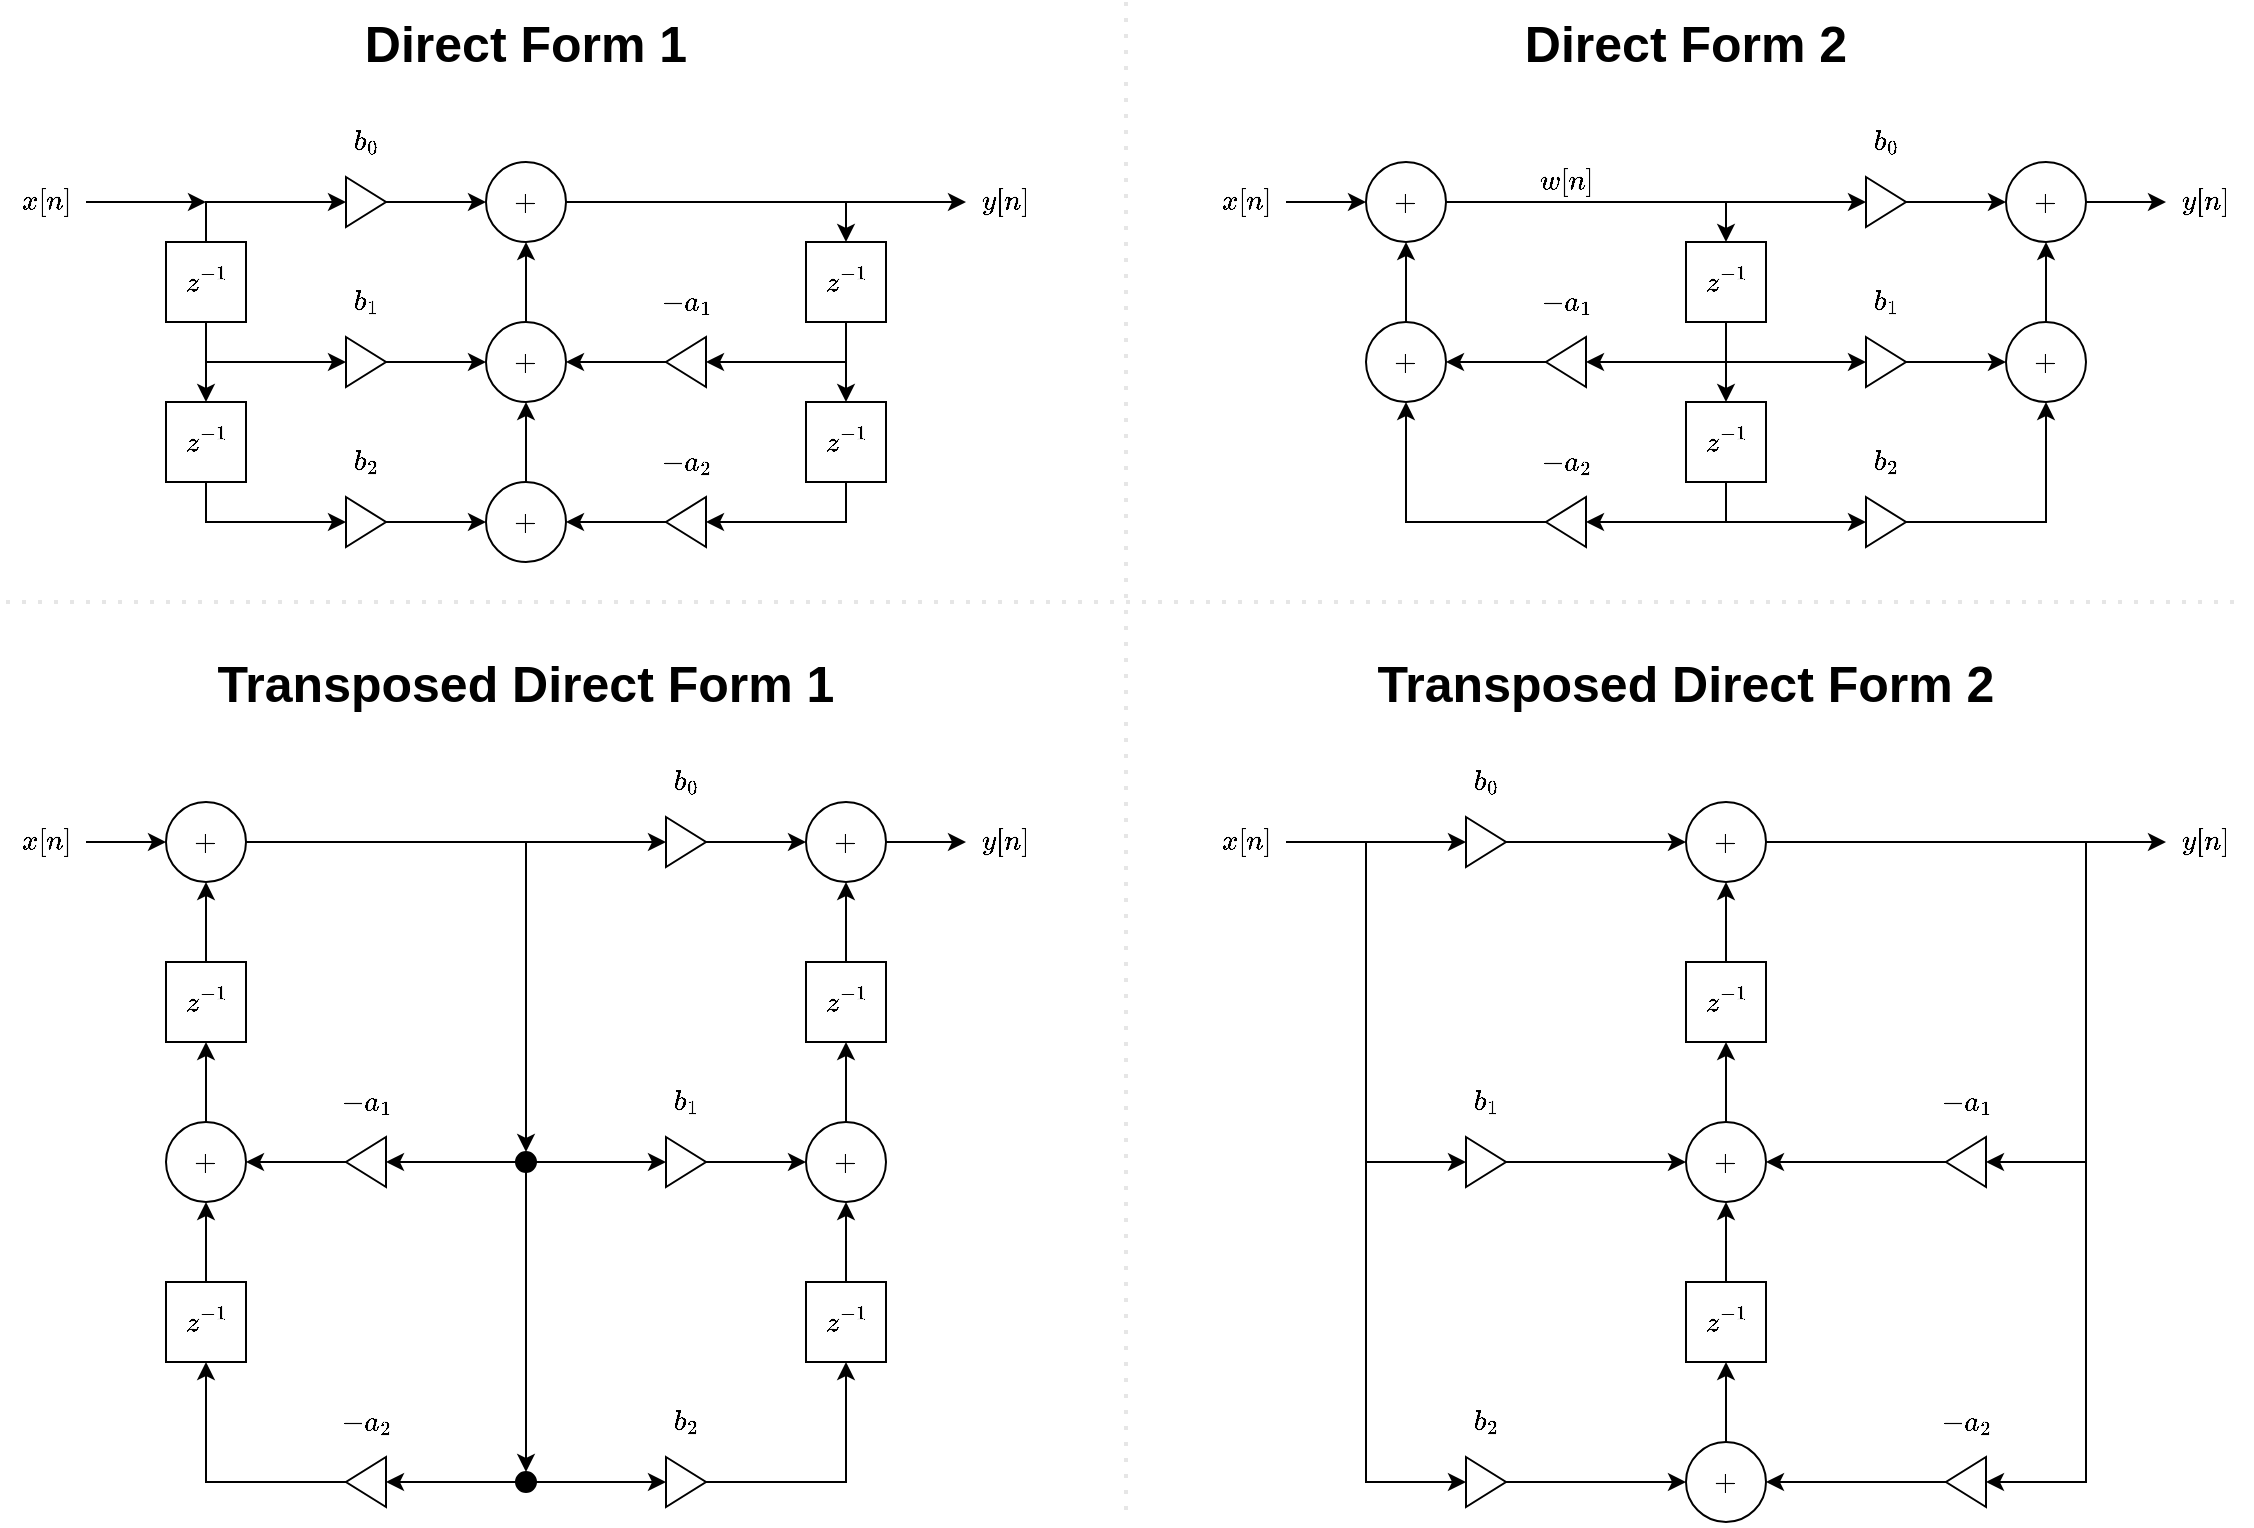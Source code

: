 <mxfile version="18.1.3" type="device"><diagram id="dWxqJdFPZRRMxiOy03Yp" name="Seite-1"><mxGraphModel dx="1980" dy="1890" grid="1" gridSize="10" guides="1" tooltips="1" connect="1" arrows="1" fold="1" page="1" pageScale="1" pageWidth="827" pageHeight="1169" math="1" shadow="0"><root><mxCell id="0"/><mxCell id="1" parent="0"/><mxCell id="n5hnnR-971tk0eSPYMpc-5" style="edgeStyle=orthogonalEdgeStyle;rounded=0;orthogonalLoop=1;jettySize=auto;html=1;exitX=0.5;exitY=1;exitDx=0;exitDy=0;entryX=0.5;entryY=0;entryDx=0;entryDy=0;" parent="1" source="n5hnnR-971tk0eSPYMpc-1" target="n5hnnR-971tk0eSPYMpc-2" edge="1"><mxGeometry relative="1" as="geometry"/></mxCell><mxCell id="n5hnnR-971tk0eSPYMpc-11" style="edgeStyle=orthogonalEdgeStyle;rounded=0;orthogonalLoop=1;jettySize=auto;html=1;exitX=0.5;exitY=1;exitDx=0;exitDy=0;entryX=0;entryY=0.5;entryDx=0;entryDy=0;" parent="1" source="n5hnnR-971tk0eSPYMpc-1" target="n5hnnR-971tk0eSPYMpc-6" edge="1"><mxGeometry relative="1" as="geometry"/></mxCell><mxCell id="n5hnnR-971tk0eSPYMpc-15" style="edgeStyle=orthogonalEdgeStyle;rounded=0;orthogonalLoop=1;jettySize=auto;html=1;exitX=0.5;exitY=0;exitDx=0;exitDy=0;entryX=0;entryY=0.5;entryDx=0;entryDy=0;" parent="1" source="n5hnnR-971tk0eSPYMpc-1" target="n5hnnR-971tk0eSPYMpc-4" edge="1"><mxGeometry relative="1" as="geometry"/></mxCell><mxCell id="n5hnnR-971tk0eSPYMpc-1" value="$$z^{-1}$$" style="rounded=0;whiteSpace=wrap;html=1;" parent="1" vertex="1"><mxGeometry x="80" y="120" width="40" height="40" as="geometry"/></mxCell><mxCell id="n5hnnR-971tk0eSPYMpc-13" style="edgeStyle=orthogonalEdgeStyle;rounded=0;orthogonalLoop=1;jettySize=auto;html=1;exitX=0.5;exitY=1;exitDx=0;exitDy=0;entryX=0;entryY=0.5;entryDx=0;entryDy=0;" parent="1" source="n5hnnR-971tk0eSPYMpc-2" target="n5hnnR-971tk0eSPYMpc-7" edge="1"><mxGeometry relative="1" as="geometry"/></mxCell><mxCell id="n5hnnR-971tk0eSPYMpc-2" value="$$z^{-1}$$" style="rounded=0;whiteSpace=wrap;html=1;" parent="1" vertex="1"><mxGeometry x="80" y="200" width="40" height="40" as="geometry"/></mxCell><mxCell id="n5hnnR-971tk0eSPYMpc-23" style="edgeStyle=orthogonalEdgeStyle;rounded=0;orthogonalLoop=1;jettySize=auto;html=1;exitX=0.5;exitY=0;exitDx=0;exitDy=0;entryX=0.5;entryY=1;entryDx=0;entryDy=0;" parent="1" source="n5hnnR-971tk0eSPYMpc-3" target="n5hnnR-971tk0eSPYMpc-8" edge="1"><mxGeometry relative="1" as="geometry"/></mxCell><mxCell id="n5hnnR-971tk0eSPYMpc-3" value="$$+$$" style="ellipse;whiteSpace=wrap;html=1;aspect=fixed;" parent="1" vertex="1"><mxGeometry x="240" y="240" width="40" height="40" as="geometry"/></mxCell><mxCell id="n5hnnR-971tk0eSPYMpc-16" style="edgeStyle=orthogonalEdgeStyle;rounded=0;orthogonalLoop=1;jettySize=auto;html=1;exitX=1;exitY=0.5;exitDx=0;exitDy=0;entryX=0;entryY=0.5;entryDx=0;entryDy=0;" parent="1" source="n5hnnR-971tk0eSPYMpc-4" target="n5hnnR-971tk0eSPYMpc-10" edge="1"><mxGeometry relative="1" as="geometry"/></mxCell><mxCell id="n5hnnR-971tk0eSPYMpc-4" value="" style="triangle;whiteSpace=wrap;html=1;" parent="1" vertex="1"><mxGeometry x="170" y="87.5" width="20" height="25" as="geometry"/></mxCell><mxCell id="n5hnnR-971tk0eSPYMpc-12" style="edgeStyle=orthogonalEdgeStyle;rounded=0;orthogonalLoop=1;jettySize=auto;html=1;exitX=1;exitY=0.5;exitDx=0;exitDy=0;entryX=0;entryY=0.5;entryDx=0;entryDy=0;" parent="1" source="n5hnnR-971tk0eSPYMpc-6" target="n5hnnR-971tk0eSPYMpc-8" edge="1"><mxGeometry relative="1" as="geometry"/></mxCell><mxCell id="n5hnnR-971tk0eSPYMpc-6" value="" style="triangle;whiteSpace=wrap;html=1;" parent="1" vertex="1"><mxGeometry x="170" y="167.5" width="20" height="25" as="geometry"/></mxCell><mxCell id="n5hnnR-971tk0eSPYMpc-14" style="edgeStyle=orthogonalEdgeStyle;rounded=0;orthogonalLoop=1;jettySize=auto;html=1;exitX=1;exitY=0.5;exitDx=0;exitDy=0;entryX=0;entryY=0.5;entryDx=0;entryDy=0;" parent="1" source="n5hnnR-971tk0eSPYMpc-7" target="n5hnnR-971tk0eSPYMpc-3" edge="1"><mxGeometry relative="1" as="geometry"/></mxCell><mxCell id="n5hnnR-971tk0eSPYMpc-7" value="" style="triangle;whiteSpace=wrap;html=1;" parent="1" vertex="1"><mxGeometry x="170" y="247.5" width="20" height="25" as="geometry"/></mxCell><mxCell id="n5hnnR-971tk0eSPYMpc-22" style="edgeStyle=orthogonalEdgeStyle;rounded=0;orthogonalLoop=1;jettySize=auto;html=1;exitX=0.5;exitY=0;exitDx=0;exitDy=0;entryX=0.5;entryY=1;entryDx=0;entryDy=0;" parent="1" source="n5hnnR-971tk0eSPYMpc-8" target="n5hnnR-971tk0eSPYMpc-10" edge="1"><mxGeometry relative="1" as="geometry"/></mxCell><mxCell id="n5hnnR-971tk0eSPYMpc-8" value="$$+$$" style="ellipse;whiteSpace=wrap;html=1;aspect=fixed;" parent="1" vertex="1"><mxGeometry x="240" y="160" width="40" height="40" as="geometry"/></mxCell><mxCell id="n5hnnR-971tk0eSPYMpc-33" style="edgeStyle=orthogonalEdgeStyle;rounded=0;orthogonalLoop=1;jettySize=auto;html=1;exitX=1;exitY=0.5;exitDx=0;exitDy=0;" parent="1" source="n5hnnR-971tk0eSPYMpc-10" edge="1"><mxGeometry relative="1" as="geometry"><mxPoint x="480" y="100" as="targetPoint"/></mxGeometry></mxCell><mxCell id="n5hnnR-971tk0eSPYMpc-34" style="edgeStyle=orthogonalEdgeStyle;rounded=0;orthogonalLoop=1;jettySize=auto;html=1;exitX=1;exitY=0.5;exitDx=0;exitDy=0;entryX=0.5;entryY=0;entryDx=0;entryDy=0;" parent="1" source="n5hnnR-971tk0eSPYMpc-10" target="n5hnnR-971tk0eSPYMpc-29" edge="1"><mxGeometry relative="1" as="geometry"/></mxCell><mxCell id="n5hnnR-971tk0eSPYMpc-10" value="$$+$$" style="ellipse;whiteSpace=wrap;html=1;aspect=fixed;" parent="1" vertex="1"><mxGeometry x="240" y="80" width="40" height="40" as="geometry"/></mxCell><mxCell id="n5hnnR-971tk0eSPYMpc-17" value="$$b_0$$" style="text;html=1;strokeColor=none;fillColor=none;align=center;verticalAlign=middle;whiteSpace=wrap;rounded=0;" parent="1" vertex="1"><mxGeometry x="160" y="60" width="40" height="20" as="geometry"/></mxCell><mxCell id="n5hnnR-971tk0eSPYMpc-18" value="$$b_1$$" style="text;html=1;strokeColor=none;fillColor=none;align=center;verticalAlign=middle;whiteSpace=wrap;rounded=0;" parent="1" vertex="1"><mxGeometry x="160" y="140" width="40" height="20" as="geometry"/></mxCell><mxCell id="n5hnnR-971tk0eSPYMpc-19" value="$$b_2$$" style="text;html=1;strokeColor=none;fillColor=none;align=center;verticalAlign=middle;whiteSpace=wrap;rounded=0;" parent="1" vertex="1"><mxGeometry x="160" y="220" width="40" height="20" as="geometry"/></mxCell><mxCell id="n5hnnR-971tk0eSPYMpc-20" value="" style="endArrow=classic;html=1;rounded=0;" parent="1" edge="1"><mxGeometry width="50" height="50" relative="1" as="geometry"><mxPoint x="40" y="100" as="sourcePoint"/><mxPoint x="100" y="100" as="targetPoint"/></mxGeometry></mxCell><mxCell id="n5hnnR-971tk0eSPYMpc-21" value="$$x[n]$$" style="text;html=1;strokeColor=none;fillColor=none;align=center;verticalAlign=middle;whiteSpace=wrap;rounded=0;" parent="1" vertex="1"><mxGeometry y="80" width="40" height="40" as="geometry"/></mxCell><mxCell id="n5hnnR-971tk0eSPYMpc-25" style="edgeStyle=orthogonalEdgeStyle;rounded=0;orthogonalLoop=1;jettySize=auto;html=1;exitX=1;exitY=0.5;exitDx=0;exitDy=0;entryX=1;entryY=0.5;entryDx=0;entryDy=0;" parent="1" source="n5hnnR-971tk0eSPYMpc-24" target="n5hnnR-971tk0eSPYMpc-8" edge="1"><mxGeometry relative="1" as="geometry"/></mxCell><mxCell id="n5hnnR-971tk0eSPYMpc-24" value="" style="triangle;whiteSpace=wrap;html=1;rotation=-180;" parent="1" vertex="1"><mxGeometry x="330" y="167.5" width="20" height="25" as="geometry"/></mxCell><mxCell id="n5hnnR-971tk0eSPYMpc-27" style="edgeStyle=orthogonalEdgeStyle;rounded=0;orthogonalLoop=1;jettySize=auto;html=1;exitX=1;exitY=0.5;exitDx=0;exitDy=0;entryX=1;entryY=0.5;entryDx=0;entryDy=0;" parent="1" source="n5hnnR-971tk0eSPYMpc-26" target="n5hnnR-971tk0eSPYMpc-3" edge="1"><mxGeometry relative="1" as="geometry"/></mxCell><mxCell id="n5hnnR-971tk0eSPYMpc-26" value="" style="triangle;whiteSpace=wrap;html=1;rotation=-180;" parent="1" vertex="1"><mxGeometry x="330" y="247.5" width="20" height="25" as="geometry"/></mxCell><mxCell id="n5hnnR-971tk0eSPYMpc-28" style="edgeStyle=orthogonalEdgeStyle;rounded=0;orthogonalLoop=1;jettySize=auto;html=1;exitX=0.5;exitY=1;exitDx=0;exitDy=0;entryX=0.5;entryY=0;entryDx=0;entryDy=0;" parent="1" source="n5hnnR-971tk0eSPYMpc-29" target="n5hnnR-971tk0eSPYMpc-30" edge="1"><mxGeometry relative="1" as="geometry"/></mxCell><mxCell id="n5hnnR-971tk0eSPYMpc-31" style="edgeStyle=orthogonalEdgeStyle;rounded=0;orthogonalLoop=1;jettySize=auto;html=1;exitX=0.5;exitY=1;exitDx=0;exitDy=0;entryX=0;entryY=0.5;entryDx=0;entryDy=0;" parent="1" source="n5hnnR-971tk0eSPYMpc-29" target="n5hnnR-971tk0eSPYMpc-24" edge="1"><mxGeometry relative="1" as="geometry"/></mxCell><mxCell id="n5hnnR-971tk0eSPYMpc-29" value="$$z^{-1}$$" style="rounded=0;whiteSpace=wrap;html=1;" parent="1" vertex="1"><mxGeometry x="400" y="120" width="40" height="40" as="geometry"/></mxCell><mxCell id="n5hnnR-971tk0eSPYMpc-32" style="edgeStyle=orthogonalEdgeStyle;rounded=0;orthogonalLoop=1;jettySize=auto;html=1;exitX=0.5;exitY=1;exitDx=0;exitDy=0;entryX=0;entryY=0.5;entryDx=0;entryDy=0;" parent="1" source="n5hnnR-971tk0eSPYMpc-30" target="n5hnnR-971tk0eSPYMpc-26" edge="1"><mxGeometry relative="1" as="geometry"/></mxCell><mxCell id="n5hnnR-971tk0eSPYMpc-30" value="$$z^{-1}$$" style="rounded=0;whiteSpace=wrap;html=1;" parent="1" vertex="1"><mxGeometry x="400" y="200" width="40" height="40" as="geometry"/></mxCell><mxCell id="n5hnnR-971tk0eSPYMpc-35" value="$$-a_1$$" style="text;html=1;strokeColor=none;fillColor=none;align=center;verticalAlign=middle;whiteSpace=wrap;rounded=0;" parent="1" vertex="1"><mxGeometry x="320" y="140" width="40" height="20" as="geometry"/></mxCell><mxCell id="n5hnnR-971tk0eSPYMpc-37" value="$$-a_2$$" style="text;html=1;strokeColor=none;fillColor=none;align=center;verticalAlign=middle;whiteSpace=wrap;rounded=0;" parent="1" vertex="1"><mxGeometry x="320" y="220" width="40" height="20" as="geometry"/></mxCell><mxCell id="n5hnnR-971tk0eSPYMpc-38" value="&lt;b style=&quot;font-size: 25px;&quot;&gt;Direct Form 1&lt;/b&gt;" style="text;html=1;strokeColor=none;fillColor=none;align=center;verticalAlign=middle;whiteSpace=wrap;rounded=0;fontSize=25;" parent="1" vertex="1"><mxGeometry width="520" height="40" as="geometry"/></mxCell><mxCell id="n5hnnR-971tk0eSPYMpc-39" value="$$y[n]$$" style="text;html=1;strokeColor=none;fillColor=none;align=center;verticalAlign=middle;whiteSpace=wrap;rounded=0;" parent="1" vertex="1"><mxGeometry x="480" y="80" width="40" height="40" as="geometry"/></mxCell><mxCell id="n5hnnR-971tk0eSPYMpc-80" style="edgeStyle=orthogonalEdgeStyle;rounded=0;orthogonalLoop=1;jettySize=auto;html=1;exitX=0.5;exitY=0;exitDx=0;exitDy=0;entryX=0.5;entryY=1;entryDx=0;entryDy=0;fontSize=25;" parent="1" source="n5hnnR-971tk0eSPYMpc-47" target="n5hnnR-971tk0eSPYMpc-77" edge="1"><mxGeometry relative="1" as="geometry"/></mxCell><mxCell id="n5hnnR-971tk0eSPYMpc-47" value="$$+$$" style="ellipse;whiteSpace=wrap;html=1;aspect=fixed;" parent="1" vertex="1"><mxGeometry x="680" y="160" width="40" height="40" as="geometry"/></mxCell><mxCell id="n5hnnR-971tk0eSPYMpc-89" style="edgeStyle=orthogonalEdgeStyle;rounded=0;orthogonalLoop=1;jettySize=auto;html=1;exitX=1;exitY=0.5;exitDx=0;exitDy=0;entryX=0;entryY=0.5;entryDx=0;entryDy=0;fontSize=25;" parent="1" source="n5hnnR-971tk0eSPYMpc-49" target="n5hnnR-971tk0eSPYMpc-88" edge="1"><mxGeometry relative="1" as="geometry"/></mxCell><mxCell id="n5hnnR-971tk0eSPYMpc-49" value="" style="triangle;whiteSpace=wrap;html=1;" parent="1" vertex="1"><mxGeometry x="930" y="87.5" width="20" height="25" as="geometry"/></mxCell><mxCell id="n5hnnR-971tk0eSPYMpc-90" style="edgeStyle=orthogonalEdgeStyle;rounded=0;orthogonalLoop=1;jettySize=auto;html=1;exitX=1;exitY=0.5;exitDx=0;exitDy=0;entryX=0;entryY=0.5;entryDx=0;entryDy=0;fontSize=25;" parent="1" source="n5hnnR-971tk0eSPYMpc-51" target="n5hnnR-971tk0eSPYMpc-87" edge="1"><mxGeometry relative="1" as="geometry"/></mxCell><mxCell id="n5hnnR-971tk0eSPYMpc-51" value="" style="triangle;whiteSpace=wrap;html=1;" parent="1" vertex="1"><mxGeometry x="930" y="167.5" width="20" height="25" as="geometry"/></mxCell><mxCell id="n5hnnR-971tk0eSPYMpc-91" style="edgeStyle=orthogonalEdgeStyle;rounded=0;orthogonalLoop=1;jettySize=auto;html=1;exitX=1;exitY=0.5;exitDx=0;exitDy=0;entryX=0.5;entryY=1;entryDx=0;entryDy=0;fontSize=25;" parent="1" source="n5hnnR-971tk0eSPYMpc-53" target="n5hnnR-971tk0eSPYMpc-87" edge="1"><mxGeometry relative="1" as="geometry"/></mxCell><mxCell id="n5hnnR-971tk0eSPYMpc-53" value="" style="triangle;whiteSpace=wrap;html=1;" parent="1" vertex="1"><mxGeometry x="930" y="247.5" width="20" height="25" as="geometry"/></mxCell><mxCell id="n5hnnR-971tk0eSPYMpc-59" value="$$b_0$$" style="text;html=1;strokeColor=none;fillColor=none;align=center;verticalAlign=middle;whiteSpace=wrap;rounded=0;" parent="1" vertex="1"><mxGeometry x="920" y="60" width="40" height="20" as="geometry"/></mxCell><mxCell id="n5hnnR-971tk0eSPYMpc-60" value="$$b_1$$" style="text;html=1;strokeColor=none;fillColor=none;align=center;verticalAlign=middle;whiteSpace=wrap;rounded=0;" parent="1" vertex="1"><mxGeometry x="920" y="140" width="40" height="20" as="geometry"/></mxCell><mxCell id="n5hnnR-971tk0eSPYMpc-61" value="$$b_2$$" style="text;html=1;strokeColor=none;fillColor=none;align=center;verticalAlign=middle;whiteSpace=wrap;rounded=0;" parent="1" vertex="1"><mxGeometry x="920" y="220" width="40" height="20" as="geometry"/></mxCell><mxCell id="n5hnnR-971tk0eSPYMpc-62" value="" style="endArrow=classic;html=1;rounded=0;" parent="1" edge="1"><mxGeometry width="50" height="50" relative="1" as="geometry"><mxPoint x="640" y="100" as="sourcePoint"/><mxPoint x="680" y="100" as="targetPoint"/></mxGeometry></mxCell><mxCell id="n5hnnR-971tk0eSPYMpc-63" value="$$x[n]$$" style="text;html=1;strokeColor=none;fillColor=none;align=center;verticalAlign=middle;whiteSpace=wrap;rounded=0;" parent="1" vertex="1"><mxGeometry x="600" y="80" width="40" height="40" as="geometry"/></mxCell><mxCell id="n5hnnR-971tk0eSPYMpc-79" style="edgeStyle=orthogonalEdgeStyle;rounded=0;orthogonalLoop=1;jettySize=auto;html=1;exitX=1;exitY=0.5;exitDx=0;exitDy=0;entryX=1;entryY=0.5;entryDx=0;entryDy=0;fontSize=25;" parent="1" source="n5hnnR-971tk0eSPYMpc-65" target="n5hnnR-971tk0eSPYMpc-47" edge="1"><mxGeometry relative="1" as="geometry"/></mxCell><mxCell id="n5hnnR-971tk0eSPYMpc-65" value="" style="triangle;whiteSpace=wrap;html=1;rotation=-180;" parent="1" vertex="1"><mxGeometry x="770" y="167.5" width="20" height="25" as="geometry"/></mxCell><mxCell id="n5hnnR-971tk0eSPYMpc-78" style="edgeStyle=orthogonalEdgeStyle;rounded=0;orthogonalLoop=1;jettySize=auto;html=1;exitX=1;exitY=0.5;exitDx=0;exitDy=0;entryX=0.5;entryY=1;entryDx=0;entryDy=0;fontSize=25;" parent="1" source="n5hnnR-971tk0eSPYMpc-67" target="n5hnnR-971tk0eSPYMpc-47" edge="1"><mxGeometry relative="1" as="geometry"/></mxCell><mxCell id="n5hnnR-971tk0eSPYMpc-67" value="" style="triangle;whiteSpace=wrap;html=1;rotation=-180;" parent="1" vertex="1"><mxGeometry x="770" y="247.5" width="20" height="25" as="geometry"/></mxCell><mxCell id="n5hnnR-971tk0eSPYMpc-68" style="edgeStyle=orthogonalEdgeStyle;rounded=0;orthogonalLoop=1;jettySize=auto;html=1;exitX=0.5;exitY=1;exitDx=0;exitDy=0;entryX=0.5;entryY=0;entryDx=0;entryDy=0;" parent="1" source="n5hnnR-971tk0eSPYMpc-70" target="n5hnnR-971tk0eSPYMpc-72" edge="1"><mxGeometry relative="1" as="geometry"/></mxCell><mxCell id="n5hnnR-971tk0eSPYMpc-82" style="edgeStyle=orthogonalEdgeStyle;rounded=0;orthogonalLoop=1;jettySize=auto;html=1;exitX=0.5;exitY=1;exitDx=0;exitDy=0;entryX=0;entryY=0.5;entryDx=0;entryDy=0;fontSize=25;" parent="1" source="n5hnnR-971tk0eSPYMpc-70" target="n5hnnR-971tk0eSPYMpc-65" edge="1"><mxGeometry relative="1" as="geometry"/></mxCell><mxCell id="n5hnnR-971tk0eSPYMpc-85" style="edgeStyle=orthogonalEdgeStyle;rounded=0;orthogonalLoop=1;jettySize=auto;html=1;exitX=0.5;exitY=1;exitDx=0;exitDy=0;entryX=0;entryY=0.5;entryDx=0;entryDy=0;fontSize=25;" parent="1" source="n5hnnR-971tk0eSPYMpc-70" target="n5hnnR-971tk0eSPYMpc-51" edge="1"><mxGeometry relative="1" as="geometry"/></mxCell><mxCell id="n5hnnR-971tk0eSPYMpc-70" value="$$z^{-1}$$" style="rounded=0;whiteSpace=wrap;html=1;" parent="1" vertex="1"><mxGeometry x="840" y="120" width="40" height="40" as="geometry"/></mxCell><mxCell id="n5hnnR-971tk0eSPYMpc-81" style="edgeStyle=orthogonalEdgeStyle;rounded=0;orthogonalLoop=1;jettySize=auto;html=1;exitX=0.5;exitY=1;exitDx=0;exitDy=0;entryX=0;entryY=0.5;entryDx=0;entryDy=0;fontSize=25;" parent="1" source="n5hnnR-971tk0eSPYMpc-72" target="n5hnnR-971tk0eSPYMpc-67" edge="1"><mxGeometry relative="1" as="geometry"/></mxCell><mxCell id="n5hnnR-971tk0eSPYMpc-86" style="edgeStyle=orthogonalEdgeStyle;rounded=0;orthogonalLoop=1;jettySize=auto;html=1;exitX=0.5;exitY=1;exitDx=0;exitDy=0;entryX=0;entryY=0.5;entryDx=0;entryDy=0;fontSize=25;" parent="1" source="n5hnnR-971tk0eSPYMpc-72" target="n5hnnR-971tk0eSPYMpc-53" edge="1"><mxGeometry relative="1" as="geometry"/></mxCell><mxCell id="n5hnnR-971tk0eSPYMpc-72" value="$$z^{-1}$$" style="rounded=0;whiteSpace=wrap;html=1;" parent="1" vertex="1"><mxGeometry x="840" y="200" width="40" height="40" as="geometry"/></mxCell><mxCell id="n5hnnR-971tk0eSPYMpc-73" value="$$-a_1$$" style="text;html=1;strokeColor=none;fillColor=none;align=center;verticalAlign=middle;whiteSpace=wrap;rounded=0;" parent="1" vertex="1"><mxGeometry x="760" y="140" width="40" height="20" as="geometry"/></mxCell><mxCell id="n5hnnR-971tk0eSPYMpc-74" value="$$-a_2$$" style="text;html=1;strokeColor=none;fillColor=none;align=center;verticalAlign=middle;whiteSpace=wrap;rounded=0;" parent="1" vertex="1"><mxGeometry x="760" y="220" width="40" height="20" as="geometry"/></mxCell><mxCell id="n5hnnR-971tk0eSPYMpc-75" value="&lt;b style=&quot;font-size: 25px;&quot;&gt;Direct Form 2&lt;/b&gt;" style="text;html=1;strokeColor=none;fillColor=none;align=center;verticalAlign=middle;whiteSpace=wrap;rounded=0;fontSize=25;" parent="1" vertex="1"><mxGeometry x="580" width="520" height="40" as="geometry"/></mxCell><mxCell id="n5hnnR-971tk0eSPYMpc-76" value="$$y[n]$$" style="text;html=1;strokeColor=none;fillColor=none;align=center;verticalAlign=middle;whiteSpace=wrap;rounded=0;" parent="1" vertex="1"><mxGeometry x="1080" y="80" width="40" height="40" as="geometry"/></mxCell><mxCell id="n5hnnR-971tk0eSPYMpc-83" style="edgeStyle=orthogonalEdgeStyle;rounded=0;orthogonalLoop=1;jettySize=auto;html=1;exitX=1;exitY=0.5;exitDx=0;exitDy=0;entryX=0.5;entryY=0;entryDx=0;entryDy=0;fontSize=25;" parent="1" source="n5hnnR-971tk0eSPYMpc-77" target="n5hnnR-971tk0eSPYMpc-70" edge="1"><mxGeometry relative="1" as="geometry"/></mxCell><mxCell id="n5hnnR-971tk0eSPYMpc-84" style="edgeStyle=orthogonalEdgeStyle;rounded=0;orthogonalLoop=1;jettySize=auto;html=1;exitX=1;exitY=0.5;exitDx=0;exitDy=0;entryX=0;entryY=0.5;entryDx=0;entryDy=0;fontSize=25;" parent="1" source="n5hnnR-971tk0eSPYMpc-77" target="n5hnnR-971tk0eSPYMpc-49" edge="1"><mxGeometry relative="1" as="geometry"/></mxCell><mxCell id="n5hnnR-971tk0eSPYMpc-77" value="$$+$$" style="ellipse;whiteSpace=wrap;html=1;aspect=fixed;" parent="1" vertex="1"><mxGeometry x="680" y="80" width="40" height="40" as="geometry"/></mxCell><mxCell id="n5hnnR-971tk0eSPYMpc-92" style="edgeStyle=orthogonalEdgeStyle;rounded=0;orthogonalLoop=1;jettySize=auto;html=1;exitX=0.5;exitY=0;exitDx=0;exitDy=0;entryX=0.5;entryY=1;entryDx=0;entryDy=0;fontSize=25;" parent="1" source="n5hnnR-971tk0eSPYMpc-87" target="n5hnnR-971tk0eSPYMpc-88" edge="1"><mxGeometry relative="1" as="geometry"/></mxCell><mxCell id="n5hnnR-971tk0eSPYMpc-87" value="$$+$$" style="ellipse;whiteSpace=wrap;html=1;aspect=fixed;" parent="1" vertex="1"><mxGeometry x="1000" y="160" width="40" height="40" as="geometry"/></mxCell><mxCell id="n5hnnR-971tk0eSPYMpc-93" style="edgeStyle=orthogonalEdgeStyle;rounded=0;orthogonalLoop=1;jettySize=auto;html=1;exitX=1;exitY=0.5;exitDx=0;exitDy=0;entryX=0;entryY=0.5;entryDx=0;entryDy=0;fontSize=25;" parent="1" source="n5hnnR-971tk0eSPYMpc-88" target="n5hnnR-971tk0eSPYMpc-76" edge="1"><mxGeometry relative="1" as="geometry"/></mxCell><mxCell id="n5hnnR-971tk0eSPYMpc-88" value="$$+$$" style="ellipse;whiteSpace=wrap;html=1;aspect=fixed;" parent="1" vertex="1"><mxGeometry x="1000" y="80" width="40" height="40" as="geometry"/></mxCell><mxCell id="n5hnnR-971tk0eSPYMpc-94" value="$$w[n]$$" style="text;html=1;strokeColor=none;fillColor=none;align=center;verticalAlign=middle;whiteSpace=wrap;rounded=0;" parent="1" vertex="1"><mxGeometry x="760" y="80" width="40" height="20" as="geometry"/></mxCell><mxCell id="n5hnnR-971tk0eSPYMpc-170" style="edgeStyle=orthogonalEdgeStyle;rounded=0;orthogonalLoop=1;jettySize=auto;html=1;exitX=0.5;exitY=0;exitDx=0;exitDy=0;entryX=0.5;entryY=1;entryDx=0;entryDy=0;fontSize=25;" parent="1" source="n5hnnR-971tk0eSPYMpc-99" target="n5hnnR-971tk0eSPYMpc-114" edge="1"><mxGeometry relative="1" as="geometry"/></mxCell><mxCell id="n5hnnR-971tk0eSPYMpc-99" value="$$z^{-1}$$" style="rounded=0;whiteSpace=wrap;html=1;" parent="1" vertex="1"><mxGeometry x="80" y="480" width="40" height="40" as="geometry"/></mxCell><mxCell id="n5hnnR-971tk0eSPYMpc-172" style="edgeStyle=orthogonalEdgeStyle;rounded=0;orthogonalLoop=1;jettySize=auto;html=1;exitX=0.5;exitY=0;exitDx=0;exitDy=0;entryX=0.5;entryY=1;entryDx=0;entryDy=0;fontSize=25;" parent="1" source="n5hnnR-971tk0eSPYMpc-101" target="n5hnnR-971tk0eSPYMpc-111" edge="1"><mxGeometry relative="1" as="geometry"/></mxCell><mxCell id="n5hnnR-971tk0eSPYMpc-101" value="$$z^{-1}$$" style="rounded=0;whiteSpace=wrap;html=1;" parent="1" vertex="1"><mxGeometry x="80" y="640" width="40" height="40" as="geometry"/></mxCell><mxCell id="n5hnnR-971tk0eSPYMpc-176" style="edgeStyle=orthogonalEdgeStyle;rounded=0;orthogonalLoop=1;jettySize=auto;html=1;exitX=1;exitY=0.5;exitDx=0;exitDy=0;entryX=0;entryY=0.5;entryDx=0;entryDy=0;fontSize=25;" parent="1" source="n5hnnR-971tk0eSPYMpc-103" target="n5hnnR-971tk0eSPYMpc-132" edge="1"><mxGeometry relative="1" as="geometry"/></mxCell><mxCell id="n5hnnR-971tk0eSPYMpc-103" value="$$+$$" style="ellipse;whiteSpace=wrap;html=1;aspect=fixed;" parent="1" vertex="1"><mxGeometry x="400" y="400" width="40" height="40" as="geometry"/></mxCell><mxCell id="n5hnnR-971tk0eSPYMpc-178" style="edgeStyle=orthogonalEdgeStyle;rounded=0;orthogonalLoop=1;jettySize=auto;html=1;exitX=1;exitY=0.5;exitDx=0;exitDy=0;entryX=0;entryY=0.5;entryDx=0;entryDy=0;fontSize=25;" parent="1" source="n5hnnR-971tk0eSPYMpc-105" target="n5hnnR-971tk0eSPYMpc-103" edge="1"><mxGeometry relative="1" as="geometry"/></mxCell><mxCell id="n5hnnR-971tk0eSPYMpc-105" value="" style="triangle;whiteSpace=wrap;html=1;" parent="1" vertex="1"><mxGeometry x="330" y="407.5" width="20" height="25" as="geometry"/></mxCell><mxCell id="n5hnnR-971tk0eSPYMpc-181" style="edgeStyle=orthogonalEdgeStyle;rounded=0;orthogonalLoop=1;jettySize=auto;html=1;exitX=1;exitY=0.5;exitDx=0;exitDy=0;entryX=0;entryY=0.5;entryDx=0;entryDy=0;fontSize=25;" parent="1" source="n5hnnR-971tk0eSPYMpc-107" target="n5hnnR-971tk0eSPYMpc-175" edge="1"><mxGeometry relative="1" as="geometry"/></mxCell><mxCell id="n5hnnR-971tk0eSPYMpc-107" value="" style="triangle;whiteSpace=wrap;html=1;" parent="1" vertex="1"><mxGeometry x="330" y="567.5" width="20" height="25" as="geometry"/></mxCell><mxCell id="n5hnnR-971tk0eSPYMpc-186" style="edgeStyle=orthogonalEdgeStyle;rounded=0;orthogonalLoop=1;jettySize=auto;html=1;exitX=1;exitY=0.5;exitDx=0;exitDy=0;entryX=0.5;entryY=1;entryDx=0;entryDy=0;fontSize=25;" parent="1" source="n5hnnR-971tk0eSPYMpc-109" target="n5hnnR-971tk0eSPYMpc-128" edge="1"><mxGeometry relative="1" as="geometry"/></mxCell><mxCell id="n5hnnR-971tk0eSPYMpc-109" value="" style="triangle;whiteSpace=wrap;html=1;" parent="1" vertex="1"><mxGeometry x="330" y="727.5" width="20" height="25" as="geometry"/></mxCell><mxCell id="n5hnnR-971tk0eSPYMpc-171" style="edgeStyle=orthogonalEdgeStyle;rounded=0;orthogonalLoop=1;jettySize=auto;html=1;exitX=0.5;exitY=0;exitDx=0;exitDy=0;entryX=0.5;entryY=1;entryDx=0;entryDy=0;fontSize=25;" parent="1" source="n5hnnR-971tk0eSPYMpc-111" target="n5hnnR-971tk0eSPYMpc-99" edge="1"><mxGeometry relative="1" as="geometry"/></mxCell><mxCell id="n5hnnR-971tk0eSPYMpc-111" value="$$+$$" style="ellipse;whiteSpace=wrap;html=1;aspect=fixed;" parent="1" vertex="1"><mxGeometry x="80" y="560" width="40" height="40" as="geometry"/></mxCell><mxCell id="n5hnnR-971tk0eSPYMpc-177" style="edgeStyle=orthogonalEdgeStyle;rounded=0;orthogonalLoop=1;jettySize=auto;html=1;exitX=1;exitY=0.5;exitDx=0;exitDy=0;entryX=0;entryY=0.5;entryDx=0;entryDy=0;fontSize=25;" parent="1" source="n5hnnR-971tk0eSPYMpc-114" target="n5hnnR-971tk0eSPYMpc-105" edge="1"><mxGeometry relative="1" as="geometry"/></mxCell><mxCell id="n5hnnR-971tk0eSPYMpc-198" style="edgeStyle=orthogonalEdgeStyle;rounded=0;orthogonalLoop=1;jettySize=auto;html=1;exitX=1;exitY=0.5;exitDx=0;exitDy=0;entryX=0.5;entryY=0;entryDx=0;entryDy=0;fontSize=25;" parent="1" source="n5hnnR-971tk0eSPYMpc-114" target="n5hnnR-971tk0eSPYMpc-192" edge="1"><mxGeometry relative="1" as="geometry"/></mxCell><mxCell id="n5hnnR-971tk0eSPYMpc-114" value="$$+$$" style="ellipse;whiteSpace=wrap;html=1;aspect=fixed;" parent="1" vertex="1"><mxGeometry x="80" y="400" width="40" height="40" as="geometry"/></mxCell><mxCell id="n5hnnR-971tk0eSPYMpc-115" value="$$b_0$$" style="text;html=1;strokeColor=none;fillColor=none;align=center;verticalAlign=middle;whiteSpace=wrap;rounded=0;" parent="1" vertex="1"><mxGeometry x="320" y="380" width="40" height="20" as="geometry"/></mxCell><mxCell id="n5hnnR-971tk0eSPYMpc-116" value="$$b_1$$" style="text;html=1;strokeColor=none;fillColor=none;align=center;verticalAlign=middle;whiteSpace=wrap;rounded=0;" parent="1" vertex="1"><mxGeometry x="320" y="540" width="40" height="20" as="geometry"/></mxCell><mxCell id="n5hnnR-971tk0eSPYMpc-117" value="$$b_2$$" style="text;html=1;strokeColor=none;fillColor=none;align=center;verticalAlign=middle;whiteSpace=wrap;rounded=0;" parent="1" vertex="1"><mxGeometry x="320" y="700" width="40" height="20" as="geometry"/></mxCell><mxCell id="n5hnnR-971tk0eSPYMpc-169" style="edgeStyle=orthogonalEdgeStyle;rounded=0;orthogonalLoop=1;jettySize=auto;html=1;exitX=1;exitY=0.5;exitDx=0;exitDy=0;entryX=0;entryY=0.5;entryDx=0;entryDy=0;fontSize=25;" parent="1" source="n5hnnR-971tk0eSPYMpc-119" target="n5hnnR-971tk0eSPYMpc-114" edge="1"><mxGeometry relative="1" as="geometry"/></mxCell><mxCell id="n5hnnR-971tk0eSPYMpc-119" value="$$x[n]$$" style="text;html=1;strokeColor=none;fillColor=none;align=center;verticalAlign=middle;whiteSpace=wrap;rounded=0;" parent="1" vertex="1"><mxGeometry y="400" width="40" height="40" as="geometry"/></mxCell><mxCell id="n5hnnR-971tk0eSPYMpc-173" style="edgeStyle=orthogonalEdgeStyle;rounded=0;orthogonalLoop=1;jettySize=auto;html=1;exitX=1;exitY=0.5;exitDx=0;exitDy=0;entryX=1;entryY=0.5;entryDx=0;entryDy=0;fontSize=25;" parent="1" source="n5hnnR-971tk0eSPYMpc-121" target="n5hnnR-971tk0eSPYMpc-111" edge="1"><mxGeometry relative="1" as="geometry"/></mxCell><mxCell id="n5hnnR-971tk0eSPYMpc-121" value="" style="triangle;whiteSpace=wrap;html=1;rotation=-180;" parent="1" vertex="1"><mxGeometry x="170" y="567.5" width="20" height="25" as="geometry"/></mxCell><mxCell id="n5hnnR-971tk0eSPYMpc-174" style="edgeStyle=orthogonalEdgeStyle;rounded=0;orthogonalLoop=1;jettySize=auto;html=1;exitX=1;exitY=0.5;exitDx=0;exitDy=0;entryX=0.5;entryY=1;entryDx=0;entryDy=0;fontSize=25;" parent="1" source="n5hnnR-971tk0eSPYMpc-123" target="n5hnnR-971tk0eSPYMpc-101" edge="1"><mxGeometry relative="1" as="geometry"/></mxCell><mxCell id="n5hnnR-971tk0eSPYMpc-123" value="" style="triangle;whiteSpace=wrap;html=1;rotation=-180;" parent="1" vertex="1"><mxGeometry x="170" y="727.5" width="20" height="25" as="geometry"/></mxCell><mxCell id="n5hnnR-971tk0eSPYMpc-183" style="edgeStyle=orthogonalEdgeStyle;rounded=0;orthogonalLoop=1;jettySize=auto;html=1;exitX=0.5;exitY=0;exitDx=0;exitDy=0;entryX=0.5;entryY=1;entryDx=0;entryDy=0;fontSize=25;" parent="1" source="n5hnnR-971tk0eSPYMpc-126" target="n5hnnR-971tk0eSPYMpc-103" edge="1"><mxGeometry relative="1" as="geometry"/></mxCell><mxCell id="n5hnnR-971tk0eSPYMpc-126" value="$$z^{-1}$$" style="rounded=0;whiteSpace=wrap;html=1;" parent="1" vertex="1"><mxGeometry x="400" y="480" width="40" height="40" as="geometry"/></mxCell><mxCell id="n5hnnR-971tk0eSPYMpc-187" style="edgeStyle=orthogonalEdgeStyle;rounded=0;orthogonalLoop=1;jettySize=auto;html=1;exitX=0.5;exitY=0;exitDx=0;exitDy=0;entryX=0.5;entryY=1;entryDx=0;entryDy=0;fontSize=25;" parent="1" source="n5hnnR-971tk0eSPYMpc-128" target="n5hnnR-971tk0eSPYMpc-175" edge="1"><mxGeometry relative="1" as="geometry"/></mxCell><mxCell id="n5hnnR-971tk0eSPYMpc-128" value="$$z^{-1}$$" style="rounded=0;whiteSpace=wrap;html=1;" parent="1" vertex="1"><mxGeometry x="400" y="640" width="40" height="40" as="geometry"/></mxCell><mxCell id="n5hnnR-971tk0eSPYMpc-129" value="$$-a_1$$" style="text;html=1;strokeColor=none;fillColor=none;align=center;verticalAlign=middle;whiteSpace=wrap;rounded=0;" parent="1" vertex="1"><mxGeometry x="160" y="540" width="40" height="20" as="geometry"/></mxCell><mxCell id="n5hnnR-971tk0eSPYMpc-130" value="$$-a_2$$" style="text;html=1;strokeColor=none;fillColor=none;align=center;verticalAlign=middle;whiteSpace=wrap;rounded=0;" parent="1" vertex="1"><mxGeometry x="160" y="700" width="40" height="20" as="geometry"/></mxCell><mxCell id="n5hnnR-971tk0eSPYMpc-131" value="&lt;b style=&quot;font-size: 25px;&quot;&gt;Transposed Direct Form 1&lt;/b&gt;" style="text;html=1;strokeColor=none;fillColor=none;align=center;verticalAlign=middle;whiteSpace=wrap;rounded=0;fontSize=25;" parent="1" vertex="1"><mxGeometry y="320" width="520" height="40" as="geometry"/></mxCell><mxCell id="n5hnnR-971tk0eSPYMpc-132" value="$$y[n]$$" style="text;html=1;strokeColor=none;fillColor=none;align=center;verticalAlign=middle;whiteSpace=wrap;rounded=0;" parent="1" vertex="1"><mxGeometry x="480" y="400" width="40" height="40" as="geometry"/></mxCell><mxCell id="n5hnnR-971tk0eSPYMpc-200" style="edgeStyle=orthogonalEdgeStyle;rounded=0;orthogonalLoop=1;jettySize=auto;html=1;exitX=1;exitY=0.5;exitDx=0;exitDy=0;entryX=0;entryY=0.5;entryDx=0;entryDy=0;fontSize=25;" parent="1" source="n5hnnR-971tk0eSPYMpc-136" target="n5hnnR-971tk0eSPYMpc-167" edge="1"><mxGeometry relative="1" as="geometry"/></mxCell><mxCell id="n5hnnR-971tk0eSPYMpc-136" value="" style="triangle;whiteSpace=wrap;html=1;" parent="1" vertex="1"><mxGeometry x="730" y="407.5" width="20" height="25" as="geometry"/></mxCell><mxCell id="n5hnnR-971tk0eSPYMpc-207" style="edgeStyle=orthogonalEdgeStyle;rounded=0;orthogonalLoop=1;jettySize=auto;html=1;exitX=1;exitY=0.5;exitDx=0;exitDy=0;entryX=0;entryY=0.5;entryDx=0;entryDy=0;fontSize=25;" parent="1" source="n5hnnR-971tk0eSPYMpc-138" target="n5hnnR-971tk0eSPYMpc-165" edge="1"><mxGeometry relative="1" as="geometry"/></mxCell><mxCell id="n5hnnR-971tk0eSPYMpc-138" value="" style="triangle;whiteSpace=wrap;html=1;" parent="1" vertex="1"><mxGeometry x="730" y="567.5" width="20" height="25" as="geometry"/></mxCell><mxCell id="n5hnnR-971tk0eSPYMpc-204" style="edgeStyle=orthogonalEdgeStyle;rounded=0;orthogonalLoop=1;jettySize=auto;html=1;exitX=1;exitY=0.5;exitDx=0;exitDy=0;entryX=0;entryY=0.5;entryDx=0;entryDy=0;fontSize=25;" parent="1" source="n5hnnR-971tk0eSPYMpc-140" target="n5hnnR-971tk0eSPYMpc-201" edge="1"><mxGeometry relative="1" as="geometry"/></mxCell><mxCell id="n5hnnR-971tk0eSPYMpc-140" value="" style="triangle;whiteSpace=wrap;html=1;" parent="1" vertex="1"><mxGeometry x="730" y="727.5" width="20" height="25" as="geometry"/></mxCell><mxCell id="n5hnnR-971tk0eSPYMpc-141" value="$$b_0$$" style="text;html=1;strokeColor=none;fillColor=none;align=center;verticalAlign=middle;whiteSpace=wrap;rounded=0;" parent="1" vertex="1"><mxGeometry x="720" y="380" width="40" height="20" as="geometry"/></mxCell><mxCell id="n5hnnR-971tk0eSPYMpc-142" value="$$b_1$$" style="text;html=1;strokeColor=none;fillColor=none;align=center;verticalAlign=middle;whiteSpace=wrap;rounded=0;" parent="1" vertex="1"><mxGeometry x="720" y="540" width="40" height="20" as="geometry"/></mxCell><mxCell id="n5hnnR-971tk0eSPYMpc-143" value="$$b_2$$" style="text;html=1;strokeColor=none;fillColor=none;align=center;verticalAlign=middle;whiteSpace=wrap;rounded=0;" parent="1" vertex="1"><mxGeometry x="720" y="700" width="40" height="20" as="geometry"/></mxCell><mxCell id="n5hnnR-971tk0eSPYMpc-199" style="edgeStyle=orthogonalEdgeStyle;rounded=0;orthogonalLoop=1;jettySize=auto;html=1;exitX=1;exitY=0.5;exitDx=0;exitDy=0;entryX=0;entryY=0.5;entryDx=0;entryDy=0;fontSize=25;" parent="1" source="n5hnnR-971tk0eSPYMpc-145" target="n5hnnR-971tk0eSPYMpc-136" edge="1"><mxGeometry relative="1" as="geometry"/></mxCell><mxCell id="n5hnnR-971tk0eSPYMpc-202" style="edgeStyle=orthogonalEdgeStyle;rounded=0;orthogonalLoop=1;jettySize=auto;html=1;exitX=1;exitY=0.5;exitDx=0;exitDy=0;entryX=0;entryY=0.5;entryDx=0;entryDy=0;fontSize=25;" parent="1" source="n5hnnR-971tk0eSPYMpc-145" target="n5hnnR-971tk0eSPYMpc-138" edge="1"><mxGeometry relative="1" as="geometry"><Array as="points"><mxPoint x="680" y="420"/><mxPoint x="680" y="580"/></Array></mxGeometry></mxCell><mxCell id="n5hnnR-971tk0eSPYMpc-203" style="edgeStyle=orthogonalEdgeStyle;rounded=0;orthogonalLoop=1;jettySize=auto;html=1;exitX=1;exitY=0.5;exitDx=0;exitDy=0;entryX=0;entryY=0.5;entryDx=0;entryDy=0;fontSize=25;" parent="1" source="n5hnnR-971tk0eSPYMpc-145" target="n5hnnR-971tk0eSPYMpc-140" edge="1"><mxGeometry relative="1" as="geometry"><Array as="points"><mxPoint x="680" y="420"/><mxPoint x="680" y="740"/></Array></mxGeometry></mxCell><mxCell id="n5hnnR-971tk0eSPYMpc-145" value="$$x[n]$$" style="text;html=1;strokeColor=none;fillColor=none;align=center;verticalAlign=middle;whiteSpace=wrap;rounded=0;" parent="1" vertex="1"><mxGeometry x="600" y="400" width="40" height="40" as="geometry"/></mxCell><mxCell id="n5hnnR-971tk0eSPYMpc-211" style="edgeStyle=orthogonalEdgeStyle;rounded=0;orthogonalLoop=1;jettySize=auto;html=1;exitX=1;exitY=0.5;exitDx=0;exitDy=0;entryX=1;entryY=0.5;entryDx=0;entryDy=0;fontSize=25;" parent="1" source="n5hnnR-971tk0eSPYMpc-147" target="n5hnnR-971tk0eSPYMpc-165" edge="1"><mxGeometry relative="1" as="geometry"/></mxCell><mxCell id="n5hnnR-971tk0eSPYMpc-147" value="" style="triangle;whiteSpace=wrap;html=1;rotation=-180;" parent="1" vertex="1"><mxGeometry x="970" y="567.5" width="20" height="25" as="geometry"/></mxCell><mxCell id="n5hnnR-971tk0eSPYMpc-210" style="edgeStyle=orthogonalEdgeStyle;rounded=0;orthogonalLoop=1;jettySize=auto;html=1;exitX=1;exitY=0.5;exitDx=0;exitDy=0;entryX=1;entryY=0.5;entryDx=0;entryDy=0;fontSize=25;" parent="1" source="n5hnnR-971tk0eSPYMpc-149" target="n5hnnR-971tk0eSPYMpc-201" edge="1"><mxGeometry relative="1" as="geometry"/></mxCell><mxCell id="n5hnnR-971tk0eSPYMpc-149" value="" style="triangle;whiteSpace=wrap;html=1;rotation=-180;" parent="1" vertex="1"><mxGeometry x="970" y="727.5" width="20" height="25" as="geometry"/></mxCell><mxCell id="n5hnnR-971tk0eSPYMpc-209" style="edgeStyle=orthogonalEdgeStyle;rounded=0;orthogonalLoop=1;jettySize=auto;html=1;exitX=0.5;exitY=0;exitDx=0;exitDy=0;entryX=0.5;entryY=1;entryDx=0;entryDy=0;fontSize=25;" parent="1" source="n5hnnR-971tk0eSPYMpc-153" target="n5hnnR-971tk0eSPYMpc-167" edge="1"><mxGeometry relative="1" as="geometry"/></mxCell><mxCell id="n5hnnR-971tk0eSPYMpc-153" value="$$z^{-1}$$" style="rounded=0;whiteSpace=wrap;html=1;" parent="1" vertex="1"><mxGeometry x="840" y="480" width="40" height="40" as="geometry"/></mxCell><mxCell id="n5hnnR-971tk0eSPYMpc-206" style="edgeStyle=orthogonalEdgeStyle;rounded=0;orthogonalLoop=1;jettySize=auto;html=1;exitX=0.5;exitY=0;exitDx=0;exitDy=0;entryX=0.5;entryY=1;entryDx=0;entryDy=0;fontSize=25;" parent="1" source="n5hnnR-971tk0eSPYMpc-156" target="n5hnnR-971tk0eSPYMpc-165" edge="1"><mxGeometry relative="1" as="geometry"/></mxCell><mxCell id="n5hnnR-971tk0eSPYMpc-156" value="$$z^{-1}$$" style="rounded=0;whiteSpace=wrap;html=1;" parent="1" vertex="1"><mxGeometry x="840" y="640" width="40" height="40" as="geometry"/></mxCell><mxCell id="n5hnnR-971tk0eSPYMpc-157" value="$$-a_1$$" style="text;html=1;strokeColor=none;fillColor=none;align=center;verticalAlign=middle;whiteSpace=wrap;rounded=0;" parent="1" vertex="1"><mxGeometry x="960" y="540" width="40" height="20" as="geometry"/></mxCell><mxCell id="n5hnnR-971tk0eSPYMpc-158" value="$$-a_2$$" style="text;html=1;strokeColor=none;fillColor=none;align=center;verticalAlign=middle;whiteSpace=wrap;rounded=0;" parent="1" vertex="1"><mxGeometry x="960" y="700" width="40" height="20" as="geometry"/></mxCell><mxCell id="n5hnnR-971tk0eSPYMpc-159" value="&lt;b style=&quot;font-size: 25px;&quot;&gt;Transposed Direct Form 2&lt;/b&gt;" style="text;html=1;strokeColor=none;fillColor=none;align=center;verticalAlign=middle;whiteSpace=wrap;rounded=0;fontSize=25;" parent="1" vertex="1"><mxGeometry x="580" y="320" width="520" height="40" as="geometry"/></mxCell><mxCell id="n5hnnR-971tk0eSPYMpc-160" value="$$y[n]$$" style="text;html=1;strokeColor=none;fillColor=none;align=center;verticalAlign=middle;whiteSpace=wrap;rounded=0;" parent="1" vertex="1"><mxGeometry x="1080" y="400" width="40" height="40" as="geometry"/></mxCell><mxCell id="n5hnnR-971tk0eSPYMpc-208" style="edgeStyle=orthogonalEdgeStyle;rounded=0;orthogonalLoop=1;jettySize=auto;html=1;exitX=0.5;exitY=0;exitDx=0;exitDy=0;entryX=0.5;entryY=1;entryDx=0;entryDy=0;fontSize=25;" parent="1" source="n5hnnR-971tk0eSPYMpc-165" target="n5hnnR-971tk0eSPYMpc-153" edge="1"><mxGeometry relative="1" as="geometry"/></mxCell><mxCell id="n5hnnR-971tk0eSPYMpc-165" value="$$+$$" style="ellipse;whiteSpace=wrap;html=1;aspect=fixed;" parent="1" vertex="1"><mxGeometry x="840" y="560" width="40" height="40" as="geometry"/></mxCell><mxCell id="n5hnnR-971tk0eSPYMpc-212" style="edgeStyle=orthogonalEdgeStyle;rounded=0;orthogonalLoop=1;jettySize=auto;html=1;exitX=1;exitY=0.5;exitDx=0;exitDy=0;entryX=0;entryY=0.5;entryDx=0;entryDy=0;fontSize=25;" parent="1" source="n5hnnR-971tk0eSPYMpc-167" target="n5hnnR-971tk0eSPYMpc-160" edge="1"><mxGeometry relative="1" as="geometry"/></mxCell><mxCell id="n5hnnR-971tk0eSPYMpc-214" style="edgeStyle=orthogonalEdgeStyle;rounded=0;orthogonalLoop=1;jettySize=auto;html=1;exitX=1;exitY=0.5;exitDx=0;exitDy=0;entryX=0;entryY=0.5;entryDx=0;entryDy=0;fontSize=25;" parent="1" source="n5hnnR-971tk0eSPYMpc-167" target="n5hnnR-971tk0eSPYMpc-147" edge="1"><mxGeometry relative="1" as="geometry"><Array as="points"><mxPoint x="1040" y="420"/><mxPoint x="1040" y="580"/></Array></mxGeometry></mxCell><mxCell id="n5hnnR-971tk0eSPYMpc-215" style="edgeStyle=orthogonalEdgeStyle;rounded=0;orthogonalLoop=1;jettySize=auto;html=1;exitX=1;exitY=0.5;exitDx=0;exitDy=0;entryX=0;entryY=0.5;entryDx=0;entryDy=0;fontSize=25;" parent="1" source="n5hnnR-971tk0eSPYMpc-167" target="n5hnnR-971tk0eSPYMpc-149" edge="1"><mxGeometry relative="1" as="geometry"><Array as="points"><mxPoint x="1040" y="420"/><mxPoint x="1040" y="740"/></Array></mxGeometry></mxCell><mxCell id="n5hnnR-971tk0eSPYMpc-167" value="$$+$$" style="ellipse;whiteSpace=wrap;html=1;aspect=fixed;" parent="1" vertex="1"><mxGeometry x="840" y="400" width="40" height="40" as="geometry"/></mxCell><mxCell id="n5hnnR-971tk0eSPYMpc-182" style="edgeStyle=orthogonalEdgeStyle;rounded=0;orthogonalLoop=1;jettySize=auto;html=1;exitX=0.5;exitY=0;exitDx=0;exitDy=0;entryX=0.5;entryY=1;entryDx=0;entryDy=0;fontSize=25;" parent="1" source="n5hnnR-971tk0eSPYMpc-175" target="n5hnnR-971tk0eSPYMpc-126" edge="1"><mxGeometry relative="1" as="geometry"/></mxCell><mxCell id="n5hnnR-971tk0eSPYMpc-175" value="$$+$$" style="ellipse;whiteSpace=wrap;html=1;aspect=fixed;" parent="1" vertex="1"><mxGeometry x="400" y="560" width="40" height="40" as="geometry"/></mxCell><mxCell id="n5hnnR-971tk0eSPYMpc-194" style="edgeStyle=orthogonalEdgeStyle;rounded=0;orthogonalLoop=1;jettySize=auto;html=1;exitX=0;exitY=0.5;exitDx=0;exitDy=0;entryX=0;entryY=0.5;entryDx=0;entryDy=0;fontSize=25;" parent="1" source="n5hnnR-971tk0eSPYMpc-188" target="n5hnnR-971tk0eSPYMpc-123" edge="1"><mxGeometry relative="1" as="geometry"/></mxCell><mxCell id="n5hnnR-971tk0eSPYMpc-196" style="edgeStyle=orthogonalEdgeStyle;rounded=0;orthogonalLoop=1;jettySize=auto;html=1;exitX=1;exitY=0.5;exitDx=0;exitDy=0;fontSize=25;" parent="1" source="n5hnnR-971tk0eSPYMpc-188" target="n5hnnR-971tk0eSPYMpc-109" edge="1"><mxGeometry relative="1" as="geometry"/></mxCell><mxCell id="n5hnnR-971tk0eSPYMpc-188" value="" style="ellipse;whiteSpace=wrap;html=1;aspect=fixed;fontSize=25;fillColor=#000000;" parent="1" vertex="1"><mxGeometry x="255" y="735" width="10" height="10" as="geometry"/></mxCell><mxCell id="n5hnnR-971tk0eSPYMpc-193" style="edgeStyle=orthogonalEdgeStyle;rounded=0;orthogonalLoop=1;jettySize=auto;html=1;exitX=0;exitY=0.5;exitDx=0;exitDy=0;entryX=0;entryY=0.5;entryDx=0;entryDy=0;fontSize=25;" parent="1" source="n5hnnR-971tk0eSPYMpc-192" target="n5hnnR-971tk0eSPYMpc-121" edge="1"><mxGeometry relative="1" as="geometry"/></mxCell><mxCell id="n5hnnR-971tk0eSPYMpc-195" style="edgeStyle=orthogonalEdgeStyle;rounded=0;orthogonalLoop=1;jettySize=auto;html=1;exitX=1;exitY=0.5;exitDx=0;exitDy=0;entryX=0;entryY=0.5;entryDx=0;entryDy=0;fontSize=25;" parent="1" source="n5hnnR-971tk0eSPYMpc-192" target="n5hnnR-971tk0eSPYMpc-107" edge="1"><mxGeometry relative="1" as="geometry"/></mxCell><mxCell id="n5hnnR-971tk0eSPYMpc-197" style="edgeStyle=orthogonalEdgeStyle;rounded=0;orthogonalLoop=1;jettySize=auto;html=1;exitX=0.5;exitY=1;exitDx=0;exitDy=0;entryX=0.5;entryY=0;entryDx=0;entryDy=0;fontSize=25;" parent="1" source="n5hnnR-971tk0eSPYMpc-192" target="n5hnnR-971tk0eSPYMpc-188" edge="1"><mxGeometry relative="1" as="geometry"/></mxCell><mxCell id="n5hnnR-971tk0eSPYMpc-192" value="" style="ellipse;whiteSpace=wrap;html=1;aspect=fixed;fontSize=25;fillColor=#000000;" parent="1" vertex="1"><mxGeometry x="255" y="575" width="10" height="10" as="geometry"/></mxCell><mxCell id="n5hnnR-971tk0eSPYMpc-205" style="edgeStyle=orthogonalEdgeStyle;rounded=0;orthogonalLoop=1;jettySize=auto;html=1;exitX=0.5;exitY=0;exitDx=0;exitDy=0;entryX=0.5;entryY=1;entryDx=0;entryDy=0;fontSize=25;" parent="1" source="n5hnnR-971tk0eSPYMpc-201" target="n5hnnR-971tk0eSPYMpc-156" edge="1"><mxGeometry relative="1" as="geometry"/></mxCell><mxCell id="n5hnnR-971tk0eSPYMpc-201" value="$$+$$" style="ellipse;whiteSpace=wrap;html=1;aspect=fixed;" parent="1" vertex="1"><mxGeometry x="840" y="720" width="40" height="40" as="geometry"/></mxCell><mxCell id="plzXY8s2FGRRMj_WR0G6-1" value="" style="endArrow=none;dashed=1;html=1;dashPattern=1 3;strokeWidth=2;rounded=0;strokeColor=#E6E6E6;" edge="1" parent="1"><mxGeometry width="50" height="50" relative="1" as="geometry"><mxPoint y="300" as="sourcePoint"/><mxPoint x="1120" y="300" as="targetPoint"/></mxGeometry></mxCell><mxCell id="plzXY8s2FGRRMj_WR0G6-2" value="" style="endArrow=none;dashed=1;html=1;dashPattern=1 3;strokeWidth=2;rounded=0;strokeColor=#E6E6E6;" edge="1" parent="1"><mxGeometry width="50" height="50" relative="1" as="geometry"><mxPoint x="560" as="sourcePoint"/><mxPoint x="560" y="760" as="targetPoint"/></mxGeometry></mxCell></root></mxGraphModel></diagram></mxfile>